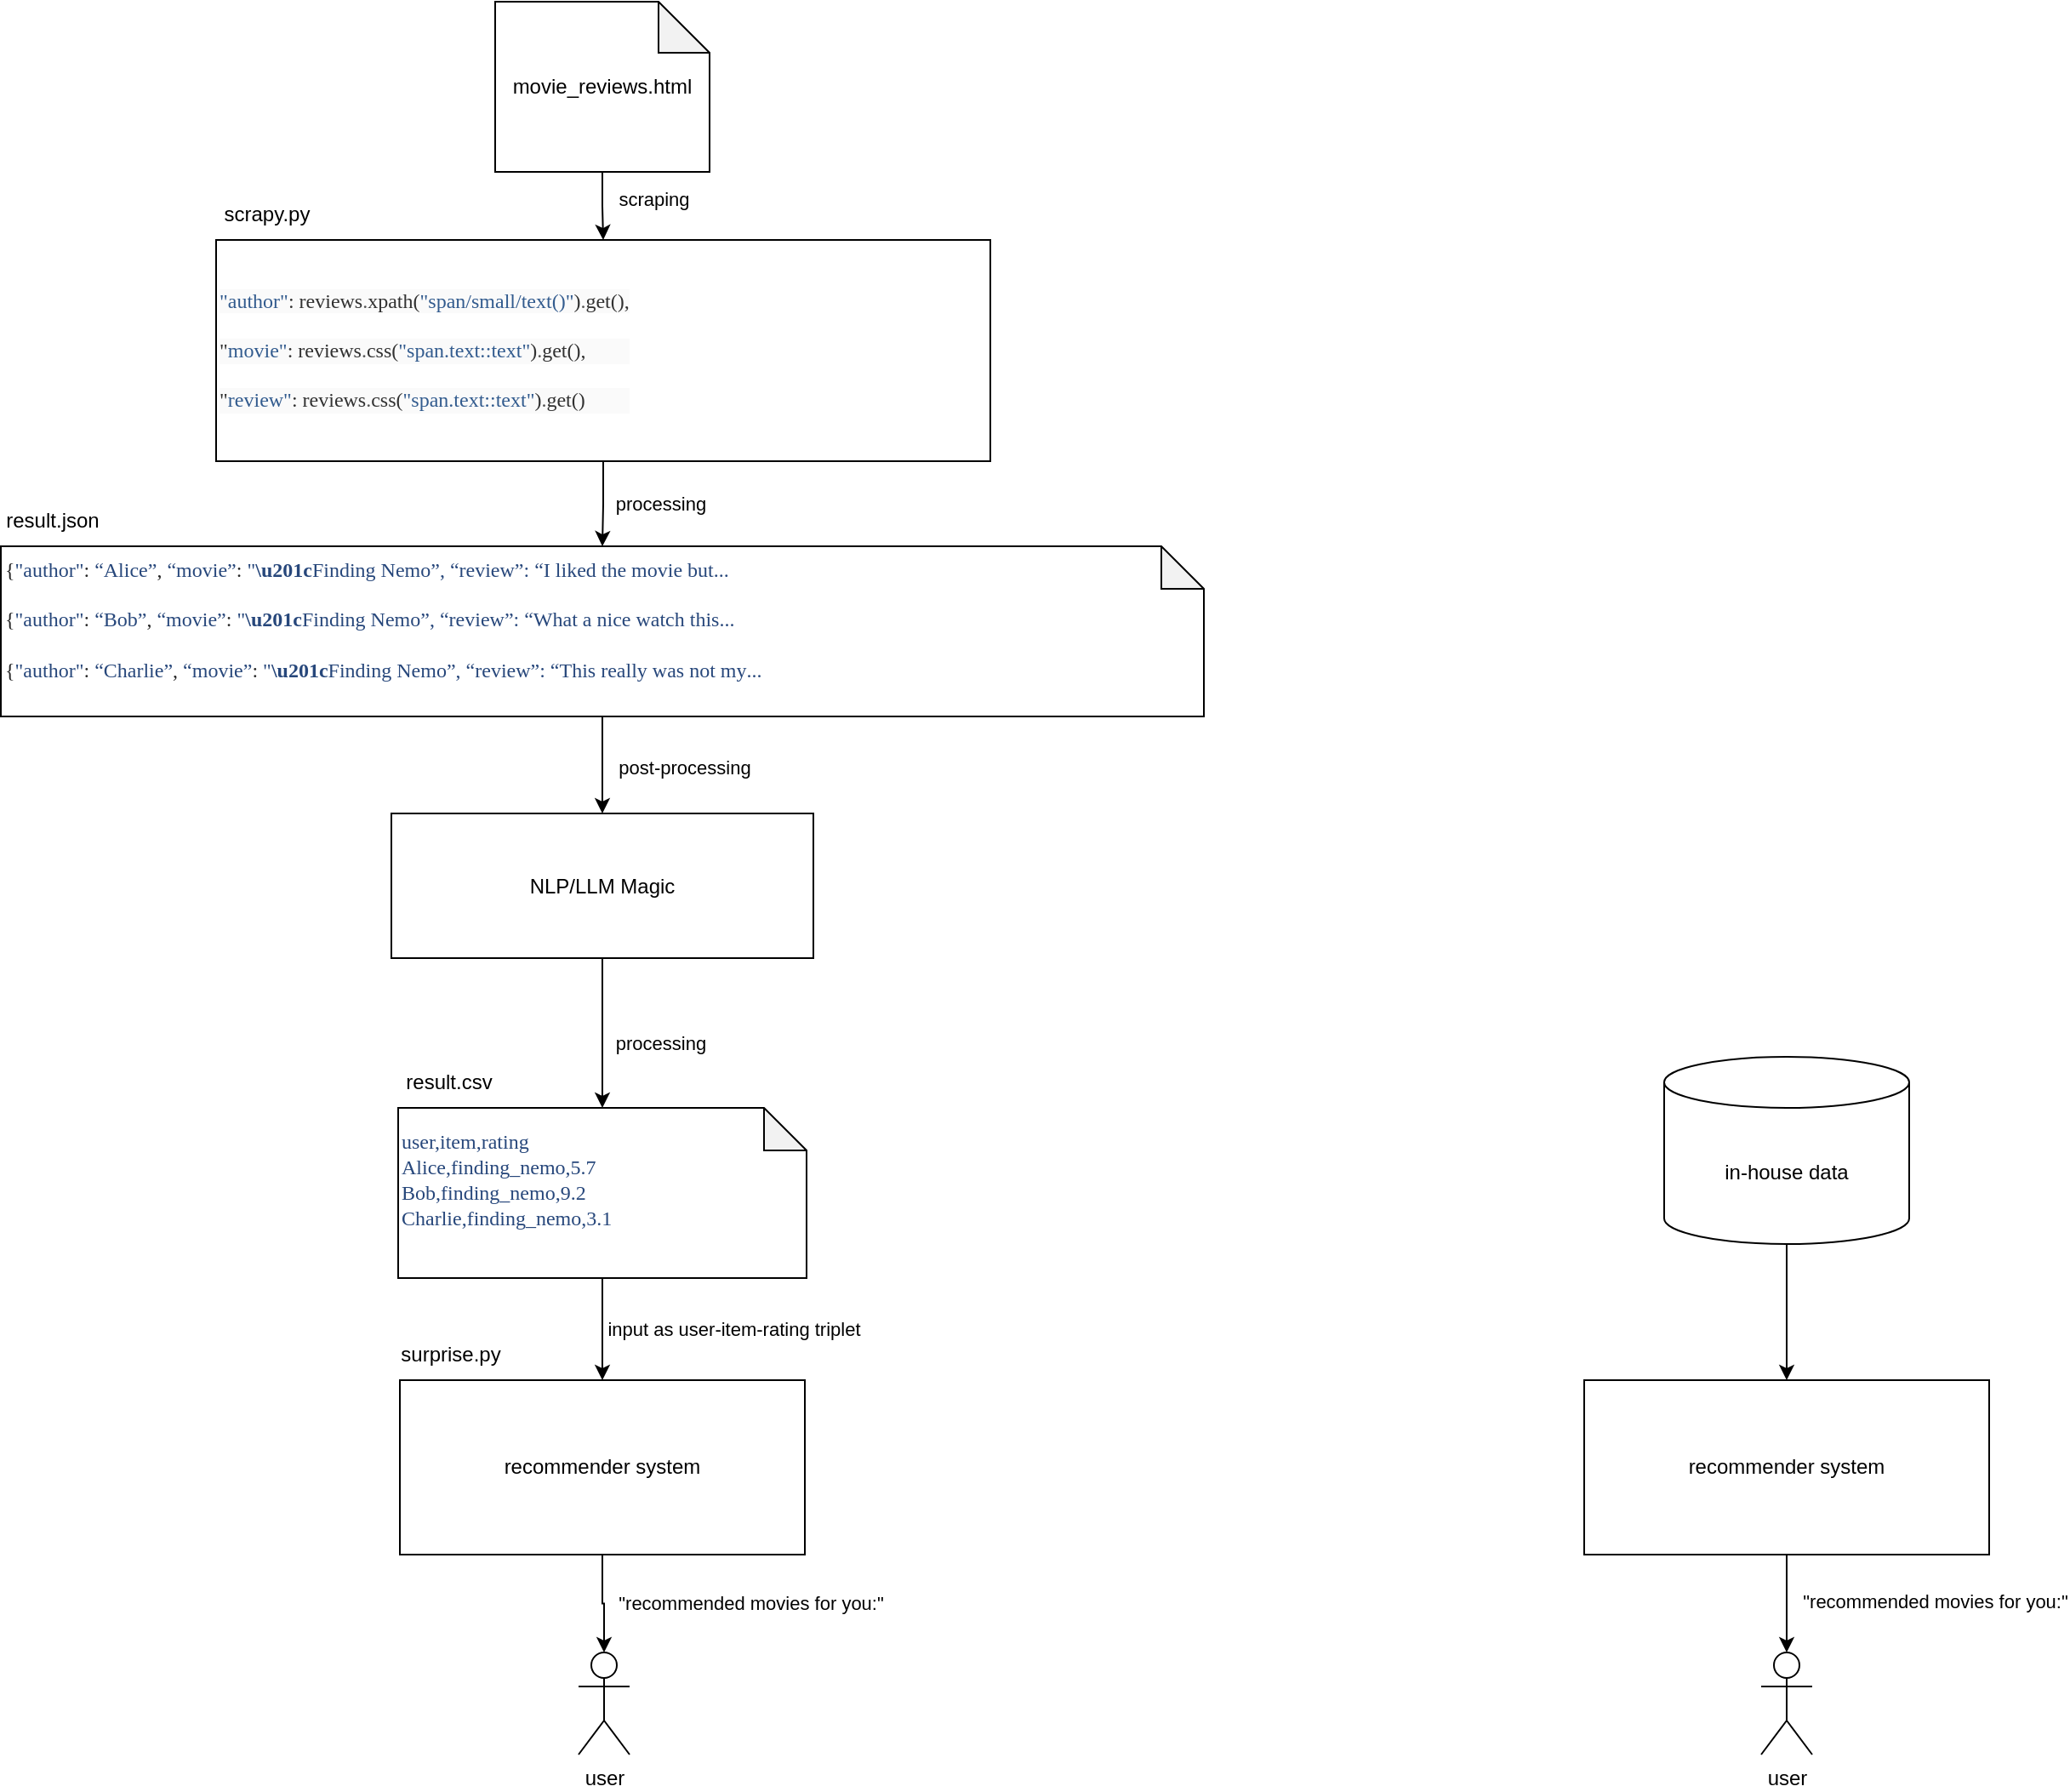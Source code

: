 <mxfile version="24.7.16">
  <diagram name="Page-1" id="lzaoyaQEPAbNVH6bzut7">
    <mxGraphModel dx="1440" dy="1863" grid="1" gridSize="10" guides="1" tooltips="1" connect="1" arrows="1" fold="1" page="1" pageScale="1" pageWidth="827" pageHeight="1169" math="0" shadow="0">
      <root>
        <mxCell id="0" />
        <mxCell id="1" parent="0" />
        <mxCell id="9eo4-0M4flxiD_9VNwLO-29" value="" style="edgeStyle=orthogonalEdgeStyle;rounded=0;orthogonalLoop=1;jettySize=auto;html=1;" parent="1" source="9eo4-0M4flxiD_9VNwLO-4" target="9eo4-0M4flxiD_9VNwLO-5" edge="1">
          <mxGeometry relative="1" as="geometry" />
        </mxCell>
        <mxCell id="9eo4-0M4flxiD_9VNwLO-30" value="scraping" style="edgeLabel;html=1;align=center;verticalAlign=middle;resizable=0;points=[];" parent="9eo4-0M4flxiD_9VNwLO-29" vertex="1" connectable="0">
          <mxGeometry x="-0.2" y="-1" relative="1" as="geometry">
            <mxPoint x="31" as="offset" />
          </mxGeometry>
        </mxCell>
        <mxCell id="9eo4-0M4flxiD_9VNwLO-4" value="&lt;div&gt;movie_reviews.html&lt;/div&gt;" style="shape=note;whiteSpace=wrap;html=1;backgroundOutline=1;darkOpacity=0.05;" parent="1" vertex="1">
          <mxGeometry x="350" y="-1140" width="126" height="100" as="geometry" />
        </mxCell>
        <mxCell id="9eo4-0M4flxiD_9VNwLO-8" value="" style="edgeStyle=orthogonalEdgeStyle;rounded=0;orthogonalLoop=1;jettySize=auto;html=1;entryX=0.5;entryY=0;entryDx=0;entryDy=0;entryPerimeter=0;" parent="1" source="9eo4-0M4flxiD_9VNwLO-5" target="9eo4-0M4flxiD_9VNwLO-9" edge="1">
          <mxGeometry relative="1" as="geometry">
            <mxPoint x="661" y="-915" as="targetPoint" />
          </mxGeometry>
        </mxCell>
        <UserObject label="&lt;p style=&quot;margin: 0.0px 0.0px 0.0px 0.0px; font: 12.0px Menlo; color: #325b8e&quot;&gt;&lt;span style=&quot;font-kerning: none; background-color: #fafafa&quot;&gt;&quot;author&quot;&lt;/span&gt;&lt;span style=&quot;font-kerning: none; color: #313131; background-color: #fafafa&quot;&gt;: reviews&lt;/span&gt;&lt;span style=&quot;font-kerning: none; color: #535353; background-color: #fafafa&quot;&gt;.&lt;/span&gt;&lt;span style=&quot;font-kerning: none; color: #313131; background-color: #fafafa&quot;&gt;xpath(&lt;/span&gt;&lt;span style=&quot;font-kerning: none; background-color: #fafafa&quot;&gt;&quot;span/small/text()&quot;&lt;/span&gt;&lt;span style=&quot;font-kerning: none; color: #313131; background-color: #fafafa&quot;&gt;)&lt;/span&gt;&lt;span style=&quot;font-kerning: none; color: #535353; background-color: #fafafa&quot;&gt;.&lt;/span&gt;&lt;span style=&quot;font-kerning: none; color: #313131; background-color: #fafafa&quot;&gt;get(),&lt;/span&gt;&lt;/p&gt;&#xa;&lt;p style=&quot;margin: 0.0px 0.0px 0.0px 0.0px; font: 12.0px Menlo; color: #325b8e; background-color: #fafafa&quot;&gt;&lt;span style=&quot;font-kerning: none; color: #313131&quot;&gt;&quot;&lt;/span&gt;&lt;span style=&quot;font-kerning: none&quot;&gt;movie&quot;&lt;/span&gt;&lt;span style=&quot;font-kerning: none; color: #313131&quot;&gt;: reviews&lt;/span&gt;&lt;span style=&quot;font-kerning: none; color: #535353&quot;&gt;.&lt;/span&gt;&lt;span style=&quot;font-kerning: none; color: #313131&quot;&gt;css(&lt;/span&gt;&lt;span style=&quot;font-kerning: none&quot;&gt;&quot;span.text::text&quot;&lt;/span&gt;&lt;span style=&quot;font-kerning: none; color: #313131&quot;&gt;)&lt;/span&gt;&lt;span style=&quot;font-kerning: none; color: #535353&quot;&gt;.&lt;/span&gt;&lt;span style=&quot;font-kerning: none; color: #313131&quot;&gt;get(),&lt;/span&gt;&lt;/p&gt;&#xa;&lt;p style=&quot;margin: 0.0px 0.0px 0.0px 0.0px; font: 12.0px Menlo; color: #325b8e; background-color: #fafafa&quot;&gt;&lt;span style=&quot;font-kerning: none; color: #313131&quot;&gt;&quot;&lt;/span&gt;&lt;span style=&quot;font-kerning: none&quot;&gt;review&quot;&lt;/span&gt;&lt;span style=&quot;font-kerning: none; color: #313131&quot;&gt;: reviews&lt;/span&gt;&lt;span style=&quot;font-kerning: none; color: #535353&quot;&gt;.&lt;/span&gt;&lt;span style=&quot;font-kerning: none; color: #313131&quot;&gt;css(&lt;/span&gt;&lt;span style=&quot;font-kerning: none&quot;&gt;&quot;span.text::text&quot;&lt;/span&gt;&lt;span style=&quot;font-kerning: none; color: #313131&quot;&gt;)&lt;/span&gt;&lt;span style=&quot;font-kerning: none; color: #535353&quot;&gt;.&lt;/span&gt;&lt;span style=&quot;font-kerning: none; color: #313131&quot;&gt;get()&lt;/span&gt;&lt;/p&gt;" link="&lt;p style=&quot;margin: 0.0px 0.0px 0.0px 0.0px; font: 12.0px Menlo; color: #325b8e&quot;&gt;&lt;span style=&quot;font-kerning: none; background-color: #fafafa&quot;&gt;&quot;author&quot;&lt;/span&gt;&lt;span style=&quot;font-kerning: none; color: #313131; background-color: #fafafa&quot;&gt;: reviews&lt;/span&gt;&lt;span style=&quot;font-kerning: none; color: #535353; background-color: #fafafa&quot;&gt;.&lt;/span&gt;&lt;span style=&quot;font-kerning: none; color: #313131; background-color: #fafafa&quot;&gt;xpath(&lt;/span&gt;&lt;span style=&quot;font-kerning: none; background-color: #fafafa&quot;&gt;&quot;span/small/text()&quot;&lt;/span&gt;&lt;span style=&quot;font-kerning: none; color: #313131; background-color: #fafafa&quot;&gt;)&lt;/span&gt;&lt;span style=&quot;font-kerning: none; color: #535353; background-color: #fafafa&quot;&gt;.&lt;/span&gt;&lt;span style=&quot;font-kerning: none; color: #313131; background-color: #fafafa&quot;&gt;get(),&lt;/span&gt;&lt;/p&gt;&#xa;&lt;p style=&quot;margin: 0.0px 0.0px 0.0px 0.0px; font: 12.0px Menlo; color: #325b8e; background-color: #fafafa&quot;&gt;&lt;span style=&quot;font-kerning: none; color: #313131&quot;&gt;&quot;&lt;/span&gt;&lt;span style=&quot;font-kerning: none&quot;&gt;movie&quot;&lt;/span&gt;&lt;span style=&quot;font-kerning: none; color: #313131&quot;&gt;: reviews&lt;/span&gt;&lt;span style=&quot;font-kerning: none; color: #535353&quot;&gt;.&lt;/span&gt;&lt;span style=&quot;font-kerning: none; color: #313131&quot;&gt;css(&lt;/span&gt;&lt;span style=&quot;font-kerning: none&quot;&gt;&quot;span.text::text&quot;&lt;/span&gt;&lt;span style=&quot;font-kerning: none; color: #313131&quot;&gt;)&lt;/span&gt;&lt;span style=&quot;font-kerning: none; color: #535353&quot;&gt;.&lt;/span&gt;&lt;span style=&quot;font-kerning: none; color: #313131&quot;&gt;get(),&lt;/span&gt;&lt;/p&gt;&#xa;&lt;p style=&quot;margin: 0.0px 0.0px 0.0px 0.0px; font: 12.0px Menlo; color: #325b8e; background-color: #fafafa&quot;&gt;&lt;span style=&quot;font-kerning: none; color: #313131&quot;&gt;&quot;&lt;/span&gt;&lt;span style=&quot;font-kerning: none&quot;&gt;review&quot;&lt;/span&gt;&lt;span style=&quot;font-kerning: none; color: #313131&quot;&gt;: reviews&lt;/span&gt;&lt;span style=&quot;font-kerning: none; color: #535353&quot;&gt;.&lt;/span&gt;&lt;span style=&quot;font-kerning: none; color: #313131&quot;&gt;css(&lt;/span&gt;&lt;span style=&quot;font-kerning: none&quot;&gt;&quot;span.text::text&quot;&lt;/span&gt;&lt;span style=&quot;font-kerning: none; color: #313131&quot;&gt;)&lt;/span&gt;&lt;span style=&quot;font-kerning: none; color: #535353&quot;&gt;.&lt;/span&gt;&lt;span style=&quot;font-kerning: none; color: #313131&quot;&gt;get()&lt;/span&gt;&lt;/p&gt;" id="9eo4-0M4flxiD_9VNwLO-5">
          <mxCell style="rounded=0;html=1;align=left;labelBackgroundColor=none;verticalAlign=middle;horizontal=1;spacing=2;" parent="1" vertex="1">
            <mxGeometry x="186" y="-1000" width="455" height="130" as="geometry" />
          </mxCell>
        </UserObject>
        <mxCell id="9eo4-0M4flxiD_9VNwLO-6" value="scrapy.py" style="text;html=1;align=center;verticalAlign=middle;whiteSpace=wrap;rounded=0;" parent="1" vertex="1">
          <mxGeometry x="186" y="-1030" width="60" height="30" as="geometry" />
        </mxCell>
        <mxCell id="9eo4-0M4flxiD_9VNwLO-17" value="" style="edgeStyle=orthogonalEdgeStyle;rounded=0;orthogonalLoop=1;jettySize=auto;html=1;" parent="1" source="9eo4-0M4flxiD_9VNwLO-9" target="9eo4-0M4flxiD_9VNwLO-16" edge="1">
          <mxGeometry relative="1" as="geometry" />
        </mxCell>
        <mxCell id="9eo4-0M4flxiD_9VNwLO-23" value="post-processing" style="edgeLabel;html=1;align=center;verticalAlign=middle;resizable=0;points=[];" parent="9eo4-0M4flxiD_9VNwLO-17" vertex="1" connectable="0">
          <mxGeometry x="0.143" y="3" relative="1" as="geometry">
            <mxPoint x="45" y="-3" as="offset" />
          </mxGeometry>
        </mxCell>
        <mxCell id="9eo4-0M4flxiD_9VNwLO-9" value="&lt;p style=&quot;margin: 0.0px 0.0px 0.0px 0.0px; font: 12.0px Menlo; color: #27477b; background-color: #ffffff&quot;&gt;&lt;span style=&quot;font-kerning: none; color: #252525&quot;&gt;{&lt;/span&gt;&lt;span style=&quot;font-kerning: none&quot;&gt;&quot;author&quot;&lt;/span&gt;&lt;span style=&quot;font-kerning: none; color: #252525&quot;&gt;: &lt;/span&gt;&lt;span style=&quot;font-kerning: none&quot;&gt;“Alice”&lt;/span&gt;&lt;span style=&quot;font-kerning: none; color: #252525&quot;&gt;, &lt;/span&gt;&lt;span style=&quot;font-kerning: none&quot;&gt;“movie”&lt;/span&gt;&lt;span style=&quot;font-kerning: none; color: #252525&quot;&gt;: &lt;/span&gt;&lt;span style=&quot;font-kerning: none&quot;&gt;&quot;&lt;b&gt;\u201c&lt;/b&gt;Finding Nemo”, “review”: “I liked the movie but...&lt;/span&gt;&lt;/p&gt;&lt;br&gt;&lt;p style=&quot;margin: 0.0px 0.0px 0.0px 0.0px; font: 12.0px Menlo; color: #27477b&quot;&gt;&lt;span style=&quot;font-kerning: none; color: #252525; background-color: #ffffff&quot;&gt;{&lt;/span&gt;&lt;span style=&quot;font-kerning: none; background-color: #ffffff&quot;&gt;&quot;author&quot;&lt;/span&gt;&lt;span style=&quot;font-kerning: none; color: #252525; background-color: #ffffff&quot;&gt;: &lt;/span&gt;&lt;span style=&quot;font-kerning: none; background-color: #ffffff&quot;&gt;“Bob”&lt;/span&gt;&lt;span style=&quot;font-kerning: none; color: #252525; background-color: #ffffff&quot;&gt;, &lt;/span&gt;&lt;span style=&quot;font-kerning: none; background-color: #ffffff&quot;&gt;“movie”&lt;/span&gt;&lt;span style=&quot;font-kerning: none; color: #252525; background-color: #ffffff&quot;&gt;: &lt;/span&gt;&lt;span style=&quot;font-kerning: none; background-color: #ffffff&quot;&gt;&quot;&lt;b&gt;\u201c&lt;/b&gt;Finding Nemo”, “review”: “What a nice watch this...&lt;/span&gt;&lt;/p&gt;&lt;br&gt;&lt;p style=&quot;margin: 0.0px 0.0px 0.0px 0.0px; font: 12.0px Menlo; color: #27477b; background-color: #ffffff&quot;&gt;&lt;span style=&quot;font-kerning: none; color: #252525&quot;&gt;{&lt;/span&gt;&lt;span style=&quot;font-kerning: none&quot;&gt;&quot;author&quot;&lt;/span&gt;&lt;span style=&quot;font-kerning: none; color: #252525&quot;&gt;: &lt;/span&gt;&lt;span style=&quot;font-kerning: none&quot;&gt;“Charlie”&lt;/span&gt;&lt;span style=&quot;font-kerning: none; color: #252525&quot;&gt;, &lt;/span&gt;&lt;span style=&quot;font-kerning: none&quot;&gt;“movie”&lt;/span&gt;&lt;span style=&quot;font-kerning: none; color: #252525&quot;&gt;: &lt;/span&gt;&lt;span style=&quot;font-kerning: none&quot;&gt;&quot;&lt;b&gt;\u201c&lt;/b&gt;Finding Nemo”, “review”: “This really was not my...&lt;/span&gt;&lt;/p&gt;&lt;div&gt;&lt;br/&gt;&lt;/div&gt;" style="shape=note;whiteSpace=wrap;html=1;backgroundOutline=1;darkOpacity=0.05;size=25;align=left;verticalAlign=top;" parent="1" vertex="1">
          <mxGeometry x="59.5" y="-820" width="707" height="100" as="geometry" />
        </mxCell>
        <mxCell id="9eo4-0M4flxiD_9VNwLO-13" value="processing" style="edgeLabel;html=1;align=center;verticalAlign=middle;resizable=0;points=[];" parent="1" vertex="1" connectable="0">
          <mxGeometry x="443.005" y="-840" as="geometry">
            <mxPoint x="4" y="-5" as="offset" />
          </mxGeometry>
        </mxCell>
        <mxCell id="9eo4-0M4flxiD_9VNwLO-14" value="result.json" style="text;html=1;align=center;verticalAlign=middle;whiteSpace=wrap;rounded=0;" parent="1" vertex="1">
          <mxGeometry x="59.5" y="-850" width="60" height="30" as="geometry" />
        </mxCell>
        <mxCell id="13iuNqWZVQNzORIiZyKS-4" style="edgeStyle=orthogonalEdgeStyle;rounded=0;orthogonalLoop=1;jettySize=auto;html=1;" parent="1" source="9eo4-0M4flxiD_9VNwLO-16" target="13iuNqWZVQNzORIiZyKS-1" edge="1">
          <mxGeometry relative="1" as="geometry" />
        </mxCell>
        <mxCell id="9eo4-0M4flxiD_9VNwLO-16" value="NLP/LLM Magic" style="whiteSpace=wrap;html=1;align=center;" parent="1" vertex="1">
          <mxGeometry x="289" y="-663" width="248" height="85" as="geometry" />
        </mxCell>
        <mxCell id="9eo4-0M4flxiD_9VNwLO-27" value="" style="edgeStyle=orthogonalEdgeStyle;rounded=0;orthogonalLoop=1;jettySize=auto;html=1;" parent="1" source="9eo4-0M4flxiD_9VNwLO-18" target="9eo4-0M4flxiD_9VNwLO-20" edge="1">
          <mxGeometry relative="1" as="geometry" />
        </mxCell>
        <mxCell id="9eo4-0M4flxiD_9VNwLO-28" value="&quot;recommended movies for you:&quot;" style="edgeLabel;html=1;align=center;verticalAlign=middle;resizable=0;points=[];" parent="9eo4-0M4flxiD_9VNwLO-27" vertex="1" connectable="0">
          <mxGeometry x="-0.183" y="-1" relative="1" as="geometry">
            <mxPoint x="88" y="4" as="offset" />
          </mxGeometry>
        </mxCell>
        <mxCell id="9eo4-0M4flxiD_9VNwLO-18" value="recommender system" style="whiteSpace=wrap;html=1;" parent="1" vertex="1">
          <mxGeometry x="294" y="-330" width="238" height="102.5" as="geometry" />
        </mxCell>
        <mxCell id="9eo4-0M4flxiD_9VNwLO-20" value="user" style="shape=umlActor;verticalLabelPosition=bottom;verticalAlign=top;html=1;outlineConnect=0;" parent="1" vertex="1">
          <mxGeometry x="399" y="-170" width="30" height="60" as="geometry" />
        </mxCell>
        <mxCell id="4CiIi7kN2GHjXUL4175--14" value="" style="edgeStyle=orthogonalEdgeStyle;rounded=0;orthogonalLoop=1;jettySize=auto;html=1;" parent="1" source="4CiIi7kN2GHjXUL4175--16" target="4CiIi7kN2GHjXUL4175--17" edge="1">
          <mxGeometry relative="1" as="geometry" />
        </mxCell>
        <mxCell id="4CiIi7kN2GHjXUL4175--15" value="&quot;recommended movies for you:&quot;" style="edgeLabel;html=1;align=center;verticalAlign=middle;resizable=0;points=[];" parent="4CiIi7kN2GHjXUL4175--14" vertex="1" connectable="0">
          <mxGeometry x="-0.183" y="-1" relative="1" as="geometry">
            <mxPoint x="88" y="4" as="offset" />
          </mxGeometry>
        </mxCell>
        <mxCell id="4CiIi7kN2GHjXUL4175--16" value="recommender system" style="whiteSpace=wrap;html=1;" parent="1" vertex="1">
          <mxGeometry x="990" y="-330" width="238" height="102.5" as="geometry" />
        </mxCell>
        <mxCell id="4CiIi7kN2GHjXUL4175--17" value="user" style="shape=umlActor;verticalLabelPosition=bottom;verticalAlign=top;html=1;outlineConnect=0;" parent="1" vertex="1">
          <mxGeometry x="1094" y="-170" width="30" height="60" as="geometry" />
        </mxCell>
        <mxCell id="13iuNqWZVQNzORIiZyKS-10" style="edgeStyle=orthogonalEdgeStyle;rounded=0;orthogonalLoop=1;jettySize=auto;html=1;" parent="1" source="4CiIi7kN2GHjXUL4175--18" target="4CiIi7kN2GHjXUL4175--16" edge="1">
          <mxGeometry relative="1" as="geometry" />
        </mxCell>
        <mxCell id="4CiIi7kN2GHjXUL4175--18" value="in-house data" style="shape=cylinder3;whiteSpace=wrap;html=1;boundedLbl=1;backgroundOutline=1;size=15;" parent="1" vertex="1">
          <mxGeometry x="1037" y="-520" width="144" height="110" as="geometry" />
        </mxCell>
        <mxCell id="13iuNqWZVQNzORIiZyKS-5" style="edgeStyle=orthogonalEdgeStyle;rounded=0;orthogonalLoop=1;jettySize=auto;html=1;" parent="1" source="13iuNqWZVQNzORIiZyKS-1" target="9eo4-0M4flxiD_9VNwLO-18" edge="1">
          <mxGeometry relative="1" as="geometry" />
        </mxCell>
        <mxCell id="13iuNqWZVQNzORIiZyKS-6" value="input as user-item-rating triplet" style="edgeLabel;html=1;align=center;verticalAlign=middle;resizable=0;points=[];" parent="13iuNqWZVQNzORIiZyKS-5" vertex="1" connectable="0">
          <mxGeometry x="-0.061" y="-2" relative="1" as="geometry">
            <mxPoint x="79" y="2" as="offset" />
          </mxGeometry>
        </mxCell>
        <mxCell id="13iuNqWZVQNzORIiZyKS-1" value="&lt;p style=&quot;margin: 0px; font-stretch: normal; line-height: normal; font-family: Menlo; color: rgb(39, 71, 123); background-color: rgb(255, 255, 255);&quot;&gt;user,item,rating&lt;/p&gt;&lt;p style=&quot;margin: 0px; font-stretch: normal; line-height: normal; font-family: Menlo; color: rgb(39, 71, 123); background-color: rgb(255, 255, 255);&quot;&gt;Alice,finding_nemo,5.7&lt;/p&gt;&lt;p style=&quot;margin: 0px; font-stretch: normal; line-height: normal; font-family: Menlo; color: rgb(39, 71, 123); background-color: rgb(255, 255, 255);&quot;&gt;Bob,finding_nemo,9.2&lt;/p&gt;&lt;p style=&quot;margin: 0px; font-stretch: normal; line-height: normal; font-family: Menlo; color: rgb(39, 71, 123); background-color: rgb(255, 255, 255);&quot;&gt;Charlie,finding_nemo,3.1&lt;/p&gt;&lt;div&gt;&lt;br&gt;&lt;/div&gt;" style="shape=note;whiteSpace=wrap;html=1;backgroundOutline=1;darkOpacity=0.05;size=25;align=left;verticalAlign=middle;" parent="1" vertex="1">
          <mxGeometry x="293" y="-490" width="240" height="100" as="geometry" />
        </mxCell>
        <mxCell id="13iuNqWZVQNzORIiZyKS-2" value="processing" style="edgeLabel;html=1;align=center;verticalAlign=middle;resizable=0;points=[];" parent="1" vertex="1" connectable="0">
          <mxGeometry x="443.005" y="-523.75" as="geometry">
            <mxPoint x="4" y="-5" as="offset" />
          </mxGeometry>
        </mxCell>
        <mxCell id="13iuNqWZVQNzORIiZyKS-3" value="result.csv" style="text;html=1;align=center;verticalAlign=middle;whiteSpace=wrap;rounded=0;" parent="1" vertex="1">
          <mxGeometry x="293" y="-520" width="60" height="30" as="geometry" />
        </mxCell>
        <mxCell id="13iuNqWZVQNzORIiZyKS-7" value="surprise.py" style="text;html=1;align=center;verticalAlign=middle;whiteSpace=wrap;rounded=0;" parent="1" vertex="1">
          <mxGeometry x="294" y="-360" width="60" height="30" as="geometry" />
        </mxCell>
      </root>
    </mxGraphModel>
  </diagram>
</mxfile>
